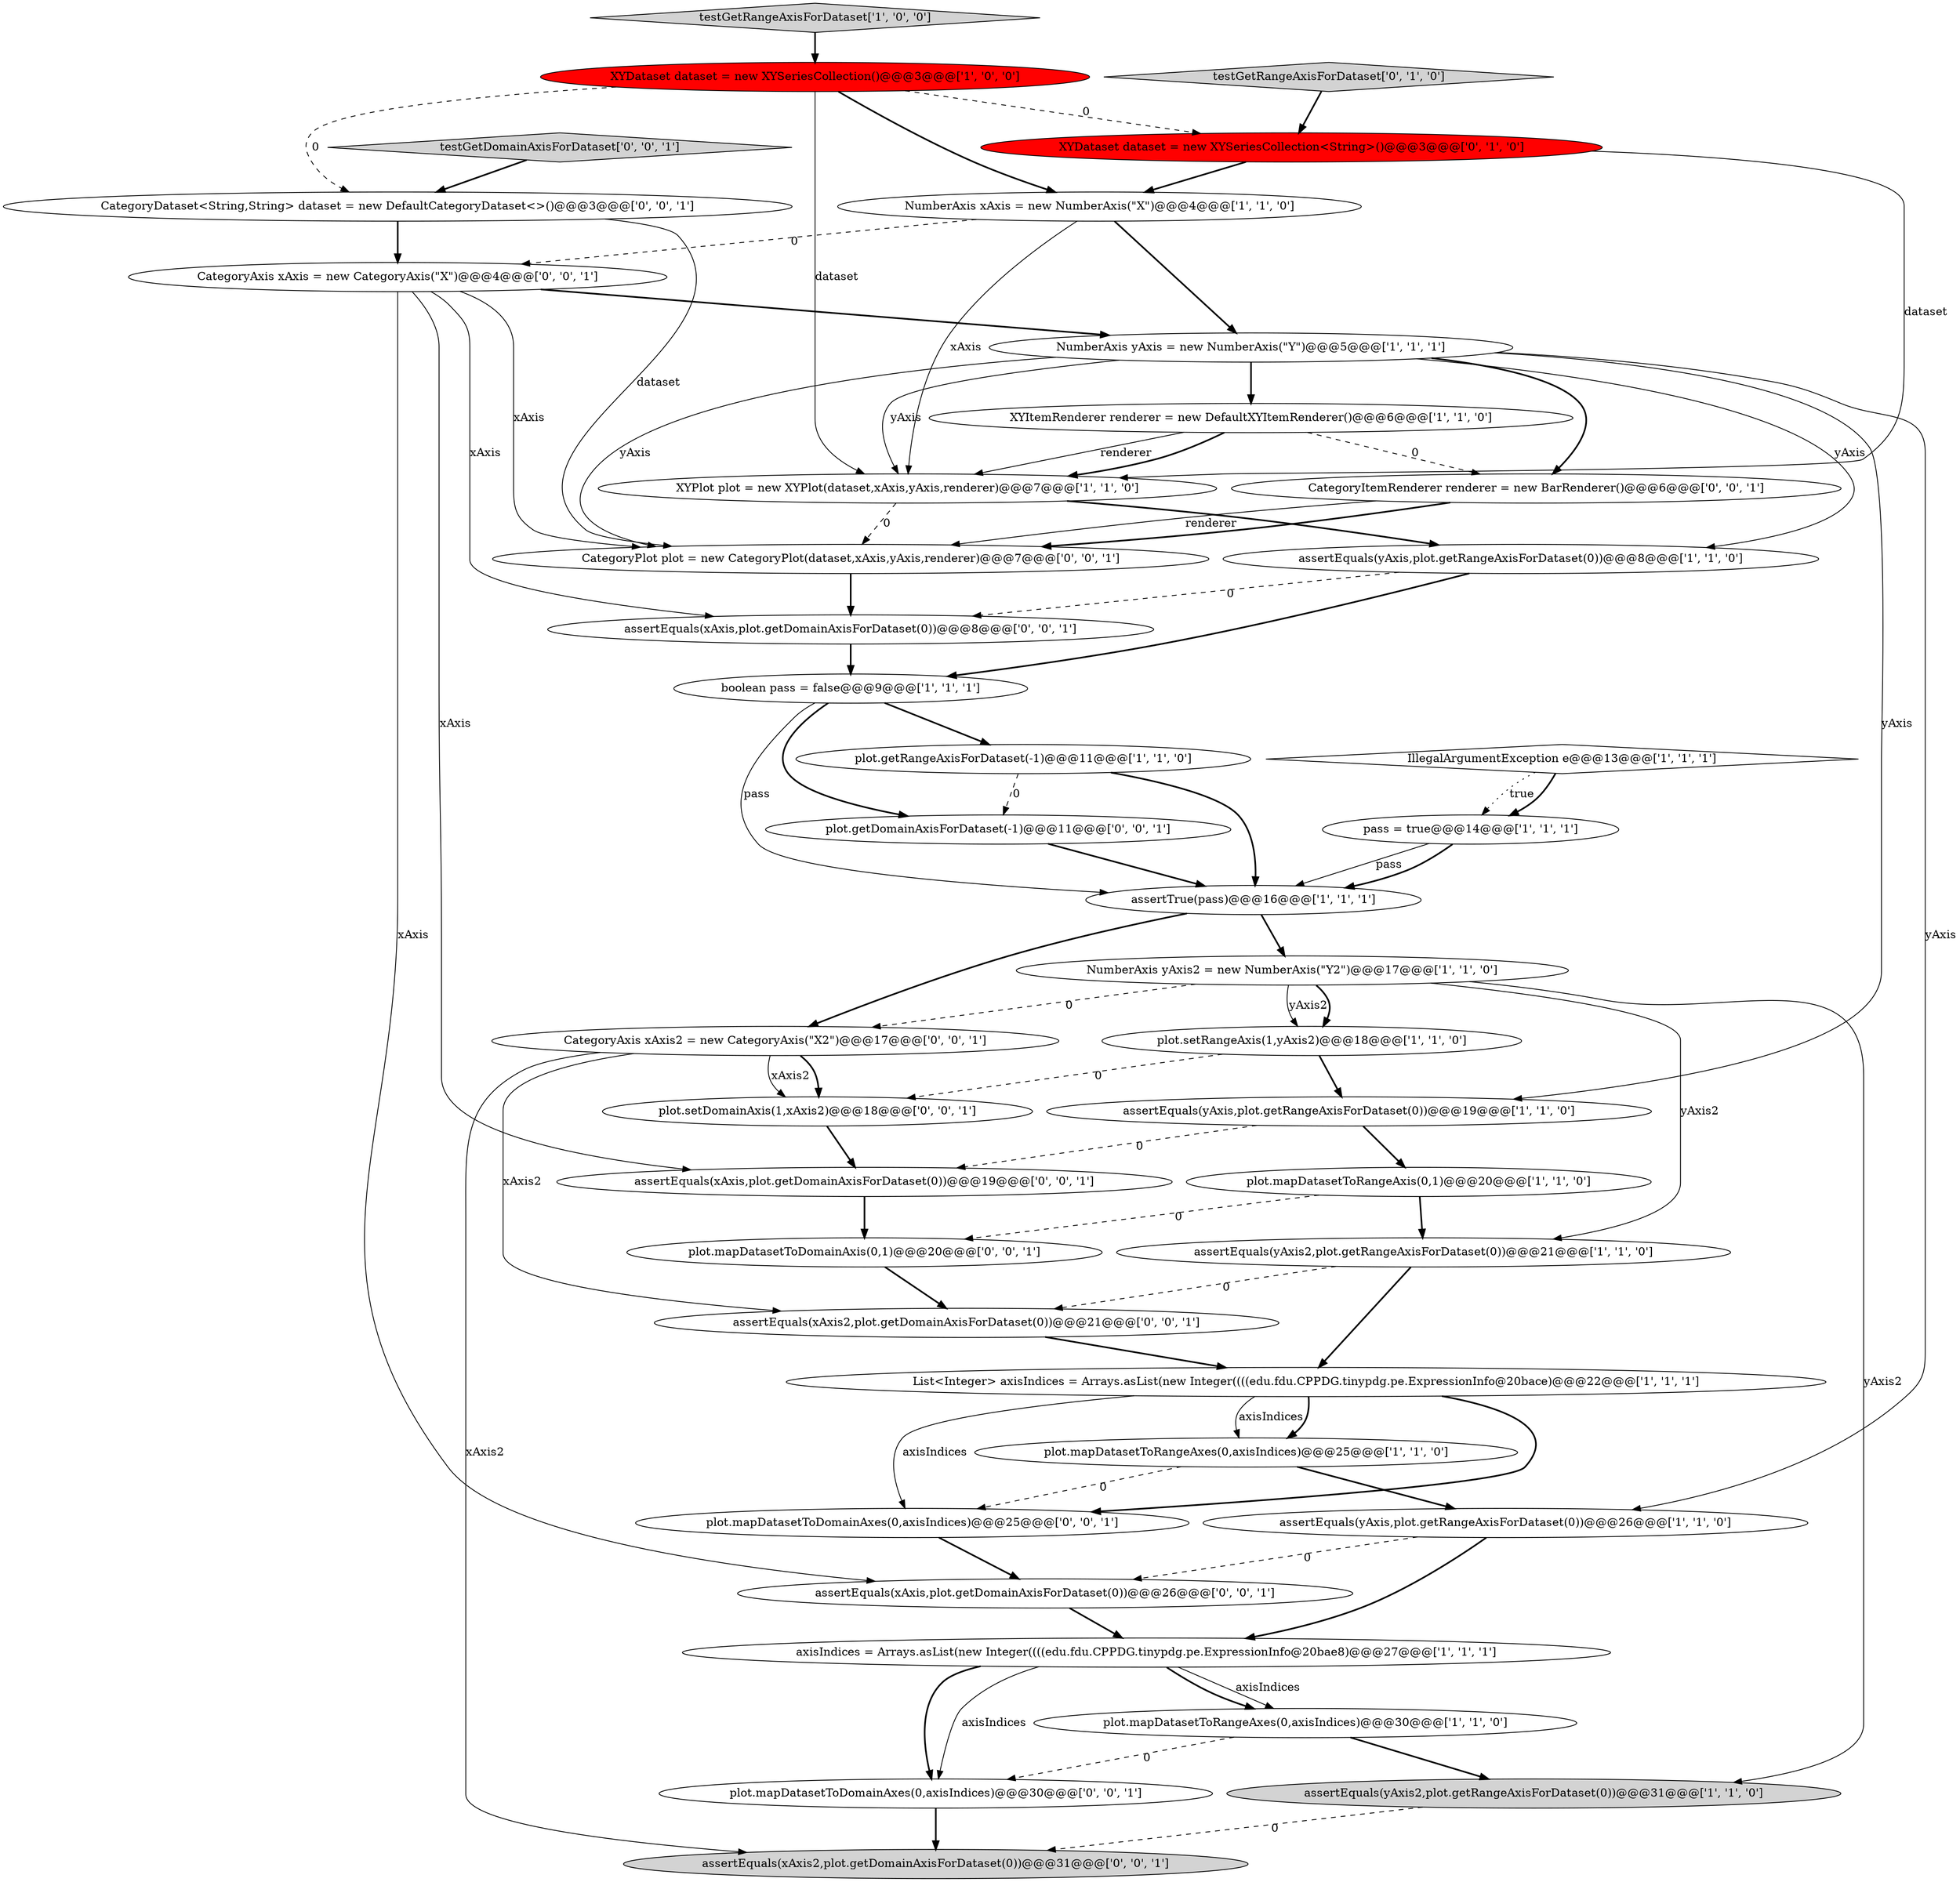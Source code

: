 digraph {
12 [style = filled, label = "List<Integer> axisIndices = Arrays.asList(new Integer((((edu.fdu.CPPDG.tinypdg.pe.ExpressionInfo@20bace)@@@22@@@['1', '1', '1']", fillcolor = white, shape = ellipse image = "AAA0AAABBB1BBB"];
8 [style = filled, label = "assertTrue(pass)@@@16@@@['1', '1', '1']", fillcolor = white, shape = ellipse image = "AAA0AAABBB1BBB"];
25 [style = filled, label = "CategoryItemRenderer renderer = new BarRenderer()@@@6@@@['0', '0', '1']", fillcolor = white, shape = ellipse image = "AAA0AAABBB3BBB"];
31 [style = filled, label = "CategoryAxis xAxis2 = new CategoryAxis(\"X2\")@@@17@@@['0', '0', '1']", fillcolor = white, shape = ellipse image = "AAA0AAABBB3BBB"];
2 [style = filled, label = "plot.getRangeAxisForDataset(-1)@@@11@@@['1', '1', '0']", fillcolor = white, shape = ellipse image = "AAA0AAABBB1BBB"];
26 [style = filled, label = "plot.mapDatasetToDomainAxes(0,axisIndices)@@@30@@@['0', '0', '1']", fillcolor = white, shape = ellipse image = "AAA0AAABBB3BBB"];
14 [style = filled, label = "assertEquals(yAxis2,plot.getRangeAxisForDataset(0))@@@31@@@['1', '1', '0']", fillcolor = lightgray, shape = ellipse image = "AAA0AAABBB1BBB"];
27 [style = filled, label = "assertEquals(xAxis,plot.getDomainAxisForDataset(0))@@@8@@@['0', '0', '1']", fillcolor = white, shape = ellipse image = "AAA0AAABBB3BBB"];
20 [style = filled, label = "plot.mapDatasetToRangeAxes(0,axisIndices)@@@30@@@['1', '1', '0']", fillcolor = white, shape = ellipse image = "AAA0AAABBB1BBB"];
37 [style = filled, label = "CategoryDataset<String,String> dataset = new DefaultCategoryDataset<>()@@@3@@@['0', '0', '1']", fillcolor = white, shape = ellipse image = "AAA0AAABBB3BBB"];
28 [style = filled, label = "testGetDomainAxisForDataset['0', '0', '1']", fillcolor = lightgray, shape = diamond image = "AAA0AAABBB3BBB"];
38 [style = filled, label = "plot.setDomainAxis(1,xAxis2)@@@18@@@['0', '0', '1']", fillcolor = white, shape = ellipse image = "AAA0AAABBB3BBB"];
22 [style = filled, label = "NumberAxis xAxis = new NumberAxis(\"X\")@@@4@@@['1', '1', '0']", fillcolor = white, shape = ellipse image = "AAA0AAABBB1BBB"];
18 [style = filled, label = "testGetRangeAxisForDataset['1', '0', '0']", fillcolor = lightgray, shape = diamond image = "AAA0AAABBB1BBB"];
10 [style = filled, label = "assertEquals(yAxis,plot.getRangeAxisForDataset(0))@@@8@@@['1', '1', '0']", fillcolor = white, shape = ellipse image = "AAA0AAABBB1BBB"];
23 [style = filled, label = "testGetRangeAxisForDataset['0', '1', '0']", fillcolor = lightgray, shape = diamond image = "AAA0AAABBB2BBB"];
40 [style = filled, label = "assertEquals(xAxis,plot.getDomainAxisForDataset(0))@@@26@@@['0', '0', '1']", fillcolor = white, shape = ellipse image = "AAA0AAABBB3BBB"];
32 [style = filled, label = "plot.getDomainAxisForDataset(-1)@@@11@@@['0', '0', '1']", fillcolor = white, shape = ellipse image = "AAA0AAABBB3BBB"];
17 [style = filled, label = "plot.setRangeAxis(1,yAxis2)@@@18@@@['1', '1', '0']", fillcolor = white, shape = ellipse image = "AAA0AAABBB1BBB"];
6 [style = filled, label = "NumberAxis yAxis = new NumberAxis(\"Y\")@@@5@@@['1', '1', '1']", fillcolor = white, shape = ellipse image = "AAA0AAABBB1BBB"];
3 [style = filled, label = "NumberAxis yAxis2 = new NumberAxis(\"Y2\")@@@17@@@['1', '1', '0']", fillcolor = white, shape = ellipse image = "AAA0AAABBB1BBB"];
36 [style = filled, label = "plot.mapDatasetToDomainAxes(0,axisIndices)@@@25@@@['0', '0', '1']", fillcolor = white, shape = ellipse image = "AAA0AAABBB3BBB"];
19 [style = filled, label = "assertEquals(yAxis2,plot.getRangeAxisForDataset(0))@@@21@@@['1', '1', '0']", fillcolor = white, shape = ellipse image = "AAA0AAABBB1BBB"];
5 [style = filled, label = "XYDataset dataset = new XYSeriesCollection()@@@3@@@['1', '0', '0']", fillcolor = red, shape = ellipse image = "AAA1AAABBB1BBB"];
29 [style = filled, label = "assertEquals(xAxis,plot.getDomainAxisForDataset(0))@@@19@@@['0', '0', '1']", fillcolor = white, shape = ellipse image = "AAA0AAABBB3BBB"];
30 [style = filled, label = "assertEquals(xAxis2,plot.getDomainAxisForDataset(0))@@@31@@@['0', '0', '1']", fillcolor = lightgray, shape = ellipse image = "AAA0AAABBB3BBB"];
16 [style = filled, label = "assertEquals(yAxis,plot.getRangeAxisForDataset(0))@@@19@@@['1', '1', '0']", fillcolor = white, shape = ellipse image = "AAA0AAABBB1BBB"];
33 [style = filled, label = "CategoryAxis xAxis = new CategoryAxis(\"X\")@@@4@@@['0', '0', '1']", fillcolor = white, shape = ellipse image = "AAA0AAABBB3BBB"];
35 [style = filled, label = "CategoryPlot plot = new CategoryPlot(dataset,xAxis,yAxis,renderer)@@@7@@@['0', '0', '1']", fillcolor = white, shape = ellipse image = "AAA0AAABBB3BBB"];
1 [style = filled, label = "XYItemRenderer renderer = new DefaultXYItemRenderer()@@@6@@@['1', '1', '0']", fillcolor = white, shape = ellipse image = "AAA0AAABBB1BBB"];
7 [style = filled, label = "boolean pass = false@@@9@@@['1', '1', '1']", fillcolor = white, shape = ellipse image = "AAA0AAABBB1BBB"];
21 [style = filled, label = "axisIndices = Arrays.asList(new Integer((((edu.fdu.CPPDG.tinypdg.pe.ExpressionInfo@20bae8)@@@27@@@['1', '1', '1']", fillcolor = white, shape = ellipse image = "AAA0AAABBB1BBB"];
9 [style = filled, label = "pass = true@@@14@@@['1', '1', '1']", fillcolor = white, shape = ellipse image = "AAA0AAABBB1BBB"];
4 [style = filled, label = "XYPlot plot = new XYPlot(dataset,xAxis,yAxis,renderer)@@@7@@@['1', '1', '0']", fillcolor = white, shape = ellipse image = "AAA0AAABBB1BBB"];
0 [style = filled, label = "plot.mapDatasetToRangeAxes(0,axisIndices)@@@25@@@['1', '1', '0']", fillcolor = white, shape = ellipse image = "AAA0AAABBB1BBB"];
11 [style = filled, label = "plot.mapDatasetToRangeAxis(0,1)@@@20@@@['1', '1', '0']", fillcolor = white, shape = ellipse image = "AAA0AAABBB1BBB"];
24 [style = filled, label = "XYDataset dataset = new XYSeriesCollection<String>()@@@3@@@['0', '1', '0']", fillcolor = red, shape = ellipse image = "AAA1AAABBB2BBB"];
34 [style = filled, label = "plot.mapDatasetToDomainAxis(0,1)@@@20@@@['0', '0', '1']", fillcolor = white, shape = ellipse image = "AAA0AAABBB3BBB"];
13 [style = filled, label = "assertEquals(yAxis,plot.getRangeAxisForDataset(0))@@@26@@@['1', '1', '0']", fillcolor = white, shape = ellipse image = "AAA0AAABBB1BBB"];
15 [style = filled, label = "IllegalArgumentException e@@@13@@@['1', '1', '1']", fillcolor = white, shape = diamond image = "AAA0AAABBB1BBB"];
39 [style = filled, label = "assertEquals(xAxis2,plot.getDomainAxisForDataset(0))@@@21@@@['0', '0', '1']", fillcolor = white, shape = ellipse image = "AAA0AAABBB3BBB"];
7->32 [style = bold, label=""];
0->13 [style = bold, label=""];
2->32 [style = dashed, label="0"];
7->8 [style = solid, label="pass"];
5->24 [style = dashed, label="0"];
22->4 [style = solid, label="xAxis"];
29->34 [style = bold, label=""];
10->27 [style = dashed, label="0"];
25->35 [style = bold, label=""];
15->9 [style = dotted, label="true"];
21->26 [style = bold, label=""];
12->0 [style = solid, label="axisIndices"];
27->7 [style = bold, label=""];
21->26 [style = solid, label="axisIndices"];
1->4 [style = solid, label="renderer"];
31->39 [style = solid, label="xAxis2"];
3->17 [style = solid, label="yAxis2"];
0->36 [style = dashed, label="0"];
37->33 [style = bold, label=""];
1->25 [style = dashed, label="0"];
24->4 [style = solid, label="dataset"];
17->16 [style = bold, label=""];
20->26 [style = dashed, label="0"];
9->8 [style = solid, label="pass"];
1->4 [style = bold, label=""];
5->4 [style = solid, label="dataset"];
28->37 [style = bold, label=""];
19->12 [style = bold, label=""];
3->19 [style = solid, label="yAxis2"];
3->31 [style = dashed, label="0"];
33->27 [style = solid, label="xAxis"];
20->14 [style = bold, label=""];
33->35 [style = solid, label="xAxis"];
13->40 [style = dashed, label="0"];
9->8 [style = bold, label=""];
10->7 [style = bold, label=""];
12->36 [style = solid, label="axisIndices"];
15->9 [style = bold, label=""];
7->2 [style = bold, label=""];
6->16 [style = solid, label="yAxis"];
39->12 [style = bold, label=""];
6->35 [style = solid, label="yAxis"];
31->30 [style = solid, label="xAxis2"];
6->10 [style = solid, label="yAxis"];
5->22 [style = bold, label=""];
40->21 [style = bold, label=""];
4->35 [style = dashed, label="0"];
5->37 [style = dashed, label="0"];
22->6 [style = bold, label=""];
4->10 [style = bold, label=""];
6->4 [style = solid, label="yAxis"];
25->35 [style = solid, label="renderer"];
36->40 [style = bold, label=""];
8->31 [style = bold, label=""];
11->34 [style = dashed, label="0"];
22->33 [style = dashed, label="0"];
8->3 [style = bold, label=""];
12->36 [style = bold, label=""];
33->29 [style = solid, label="xAxis"];
31->38 [style = bold, label=""];
6->13 [style = solid, label="yAxis"];
17->38 [style = dashed, label="0"];
6->1 [style = bold, label=""];
32->8 [style = bold, label=""];
19->39 [style = dashed, label="0"];
34->39 [style = bold, label=""];
37->35 [style = solid, label="dataset"];
3->17 [style = bold, label=""];
31->38 [style = solid, label="xAxis2"];
33->40 [style = solid, label="xAxis"];
35->27 [style = bold, label=""];
16->11 [style = bold, label=""];
3->14 [style = solid, label="yAxis2"];
33->6 [style = bold, label=""];
38->29 [style = bold, label=""];
11->19 [style = bold, label=""];
24->22 [style = bold, label=""];
12->0 [style = bold, label=""];
26->30 [style = bold, label=""];
23->24 [style = bold, label=""];
21->20 [style = solid, label="axisIndices"];
21->20 [style = bold, label=""];
18->5 [style = bold, label=""];
14->30 [style = dashed, label="0"];
16->29 [style = dashed, label="0"];
13->21 [style = bold, label=""];
2->8 [style = bold, label=""];
6->25 [style = bold, label=""];
}
